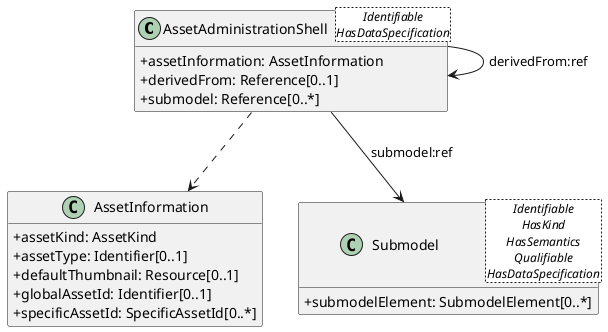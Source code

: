 @startuml
skinparam classAttributeIconSize 0
hide methods

class AssetAdministrationShell<Identifiable\nHasDataSpecification> {
  +assetInformation: AssetInformation 
  +derivedFrom: Reference[0..1] 
  +submodel: Reference[0..*] 
}
class AssetInformation {
  +assetKind: AssetKind 
  +assetType: Identifier[0..1] 
  +defaultThumbnail: Resource[0..1] 
  +globalAssetId: Identifier[0..1] 
  +specificAssetId: SpecificAssetId[0..*] 
}
class Submodel<Identifiable\nHasKind\nHasSemantics\nQualifiable\nHasDataSpecification> {
  +submodelElement: SubmodelElement[0..*] 
}
AssetAdministrationShell ..> AssetInformation
AssetAdministrationShell --> Submodel : submodel:ref
AssetAdministrationShell --> AssetAdministrationShell : derivedFrom:ref
@enduml